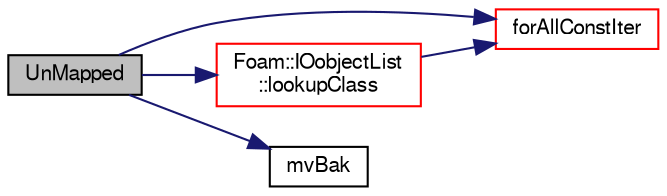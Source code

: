 digraph "UnMapped"
{
  bgcolor="transparent";
  edge [fontname="FreeSans",fontsize="10",labelfontname="FreeSans",labelfontsize="10"];
  node [fontname="FreeSans",fontsize="10",shape=record];
  rankdir="LR";
  Node136033 [label="UnMapped",height=0.2,width=0.4,color="black", fillcolor="grey75", style="filled", fontcolor="black"];
  Node136033 -> Node136034 [color="midnightblue",fontsize="10",style="solid",fontname="FreeSans"];
  Node136034 [label="forAllConstIter",height=0.2,width=0.4,color="red",URL="$a38141.html#ae21e2836509b0fa7f7cedf6493b11b09"];
  Node136033 -> Node136336 [color="midnightblue",fontsize="10",style="solid",fontname="FreeSans"];
  Node136336 [label="Foam::IOobjectList\l::lookupClass",height=0.2,width=0.4,color="red",URL="$a26146.html#a7938dcd5dc3e8f28a630433cfa3f2a45",tooltip="Return the list for all IOobjects of a given class. "];
  Node136336 -> Node136034 [color="midnightblue",fontsize="10",style="solid",fontname="FreeSans"];
  Node136033 -> Node136337 [color="midnightblue",fontsize="10",style="solid",fontname="FreeSans"];
  Node136337 [label="mvBak",height=0.2,width=0.4,color="black",URL="$a21124.html#a0d7f73e589eebf0d491bfc4213148bbc",tooltip="Rename to a corresponding backup file. "];
}
